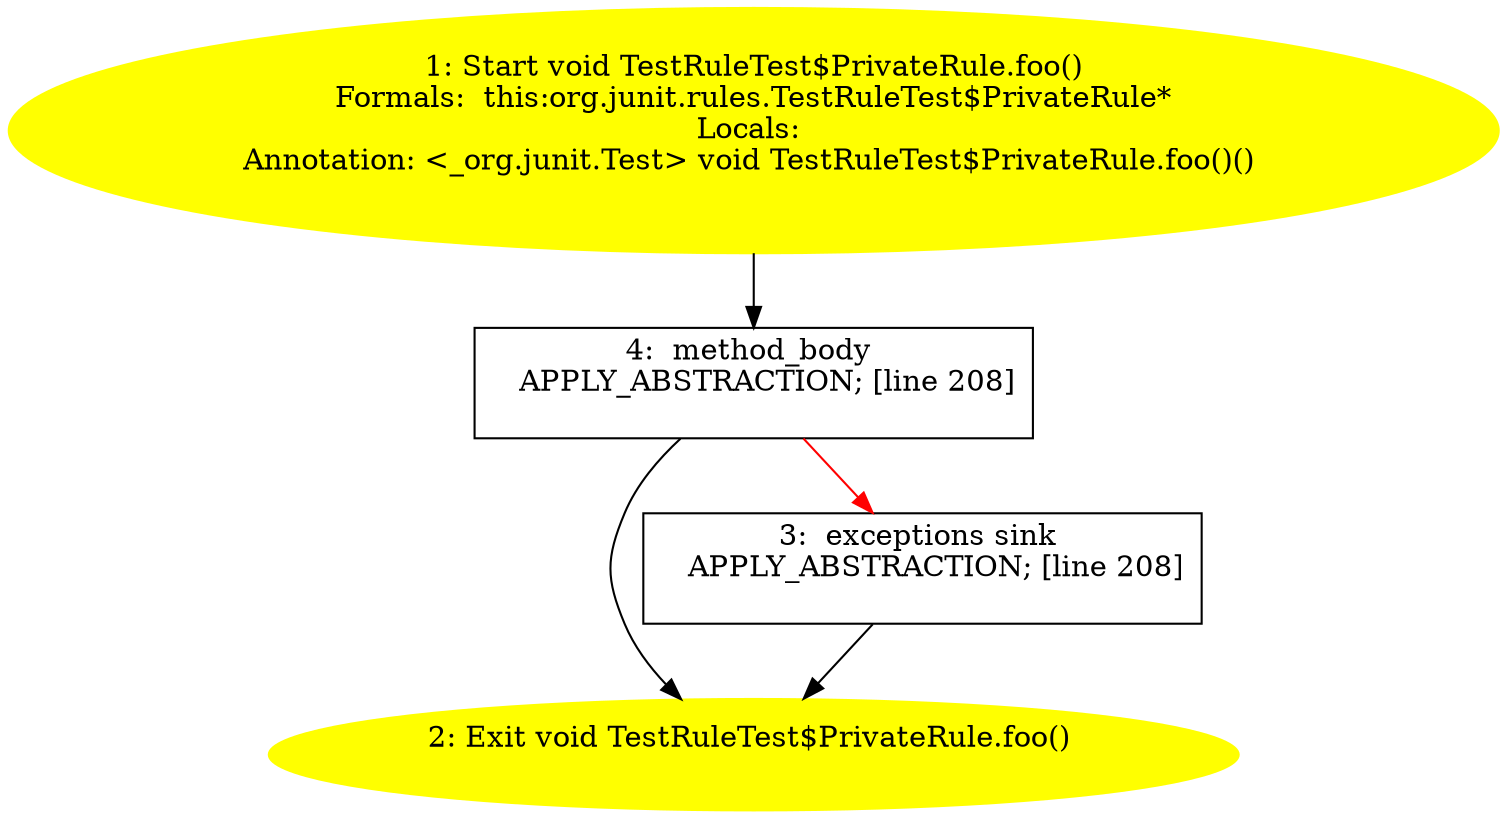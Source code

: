 /* @generated */
digraph cfg {
"org.junit.rules.TestRuleTest$PrivateRule.foo():void.d7eb77e74caee114adb09cb6d0ab146f_1" [label="1: Start void TestRuleTest$PrivateRule.foo()\nFormals:  this:org.junit.rules.TestRuleTest$PrivateRule*\nLocals: \nAnnotation: <_org.junit.Test> void TestRuleTest$PrivateRule.foo()() \n  " color=yellow style=filled]
	

	 "org.junit.rules.TestRuleTest$PrivateRule.foo():void.d7eb77e74caee114adb09cb6d0ab146f_1" -> "org.junit.rules.TestRuleTest$PrivateRule.foo():void.d7eb77e74caee114adb09cb6d0ab146f_4" ;
"org.junit.rules.TestRuleTest$PrivateRule.foo():void.d7eb77e74caee114adb09cb6d0ab146f_2" [label="2: Exit void TestRuleTest$PrivateRule.foo() \n  " color=yellow style=filled]
	

"org.junit.rules.TestRuleTest$PrivateRule.foo():void.d7eb77e74caee114adb09cb6d0ab146f_3" [label="3:  exceptions sink \n   APPLY_ABSTRACTION; [line 208]\n " shape="box"]
	

	 "org.junit.rules.TestRuleTest$PrivateRule.foo():void.d7eb77e74caee114adb09cb6d0ab146f_3" -> "org.junit.rules.TestRuleTest$PrivateRule.foo():void.d7eb77e74caee114adb09cb6d0ab146f_2" ;
"org.junit.rules.TestRuleTest$PrivateRule.foo():void.d7eb77e74caee114adb09cb6d0ab146f_4" [label="4:  method_body \n   APPLY_ABSTRACTION; [line 208]\n " shape="box"]
	

	 "org.junit.rules.TestRuleTest$PrivateRule.foo():void.d7eb77e74caee114adb09cb6d0ab146f_4" -> "org.junit.rules.TestRuleTest$PrivateRule.foo():void.d7eb77e74caee114adb09cb6d0ab146f_2" ;
	 "org.junit.rules.TestRuleTest$PrivateRule.foo():void.d7eb77e74caee114adb09cb6d0ab146f_4" -> "org.junit.rules.TestRuleTest$PrivateRule.foo():void.d7eb77e74caee114adb09cb6d0ab146f_3" [color="red" ];
}
